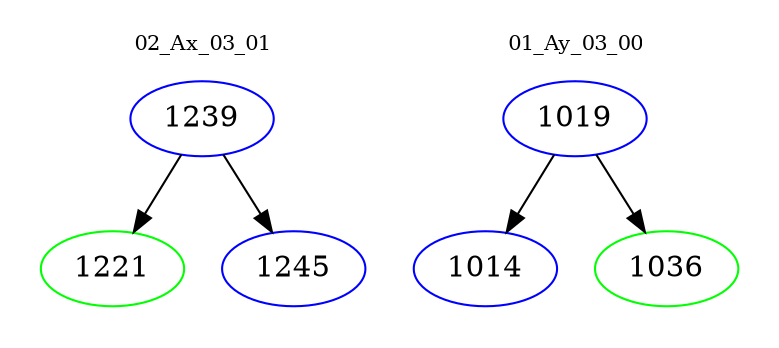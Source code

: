 digraph{
subgraph cluster_0 {
color = white
label = "02_Ax_03_01";
fontsize=10;
T0_1239 [label="1239", color="blue"]
T0_1239 -> T0_1221 [color="black"]
T0_1221 [label="1221", color="green"]
T0_1239 -> T0_1245 [color="black"]
T0_1245 [label="1245", color="blue"]
}
subgraph cluster_1 {
color = white
label = "01_Ay_03_00";
fontsize=10;
T1_1019 [label="1019", color="blue"]
T1_1019 -> T1_1014 [color="black"]
T1_1014 [label="1014", color="blue"]
T1_1019 -> T1_1036 [color="black"]
T1_1036 [label="1036", color="green"]
}
}
